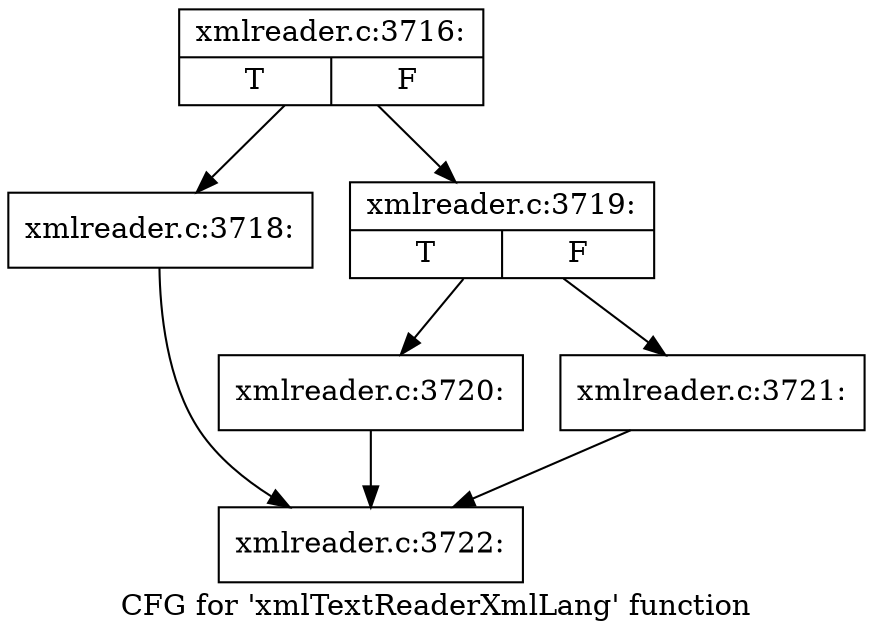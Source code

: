 digraph "CFG for 'xmlTextReaderXmlLang' function" {
	label="CFG for 'xmlTextReaderXmlLang' function";

	Node0x55e44941abb0 [shape=record,label="{xmlreader.c:3716:|{<s0>T|<s1>F}}"];
	Node0x55e44941abb0 -> Node0x55e44941b6e0;
	Node0x55e44941abb0 -> Node0x55e449416510;
	Node0x55e44941b6e0 [shape=record,label="{xmlreader.c:3718:}"];
	Node0x55e44941b6e0 -> Node0x55e44941ac00;
	Node0x55e449416510 [shape=record,label="{xmlreader.c:3719:|{<s0>T|<s1>F}}"];
	Node0x55e449416510 -> Node0x55e44941c420;
	Node0x55e449416510 -> Node0x55e44941c470;
	Node0x55e44941c420 [shape=record,label="{xmlreader.c:3720:}"];
	Node0x55e44941c420 -> Node0x55e44941ac00;
	Node0x55e44941c470 [shape=record,label="{xmlreader.c:3721:}"];
	Node0x55e44941c470 -> Node0x55e44941ac00;
	Node0x55e44941ac00 [shape=record,label="{xmlreader.c:3722:}"];
}
